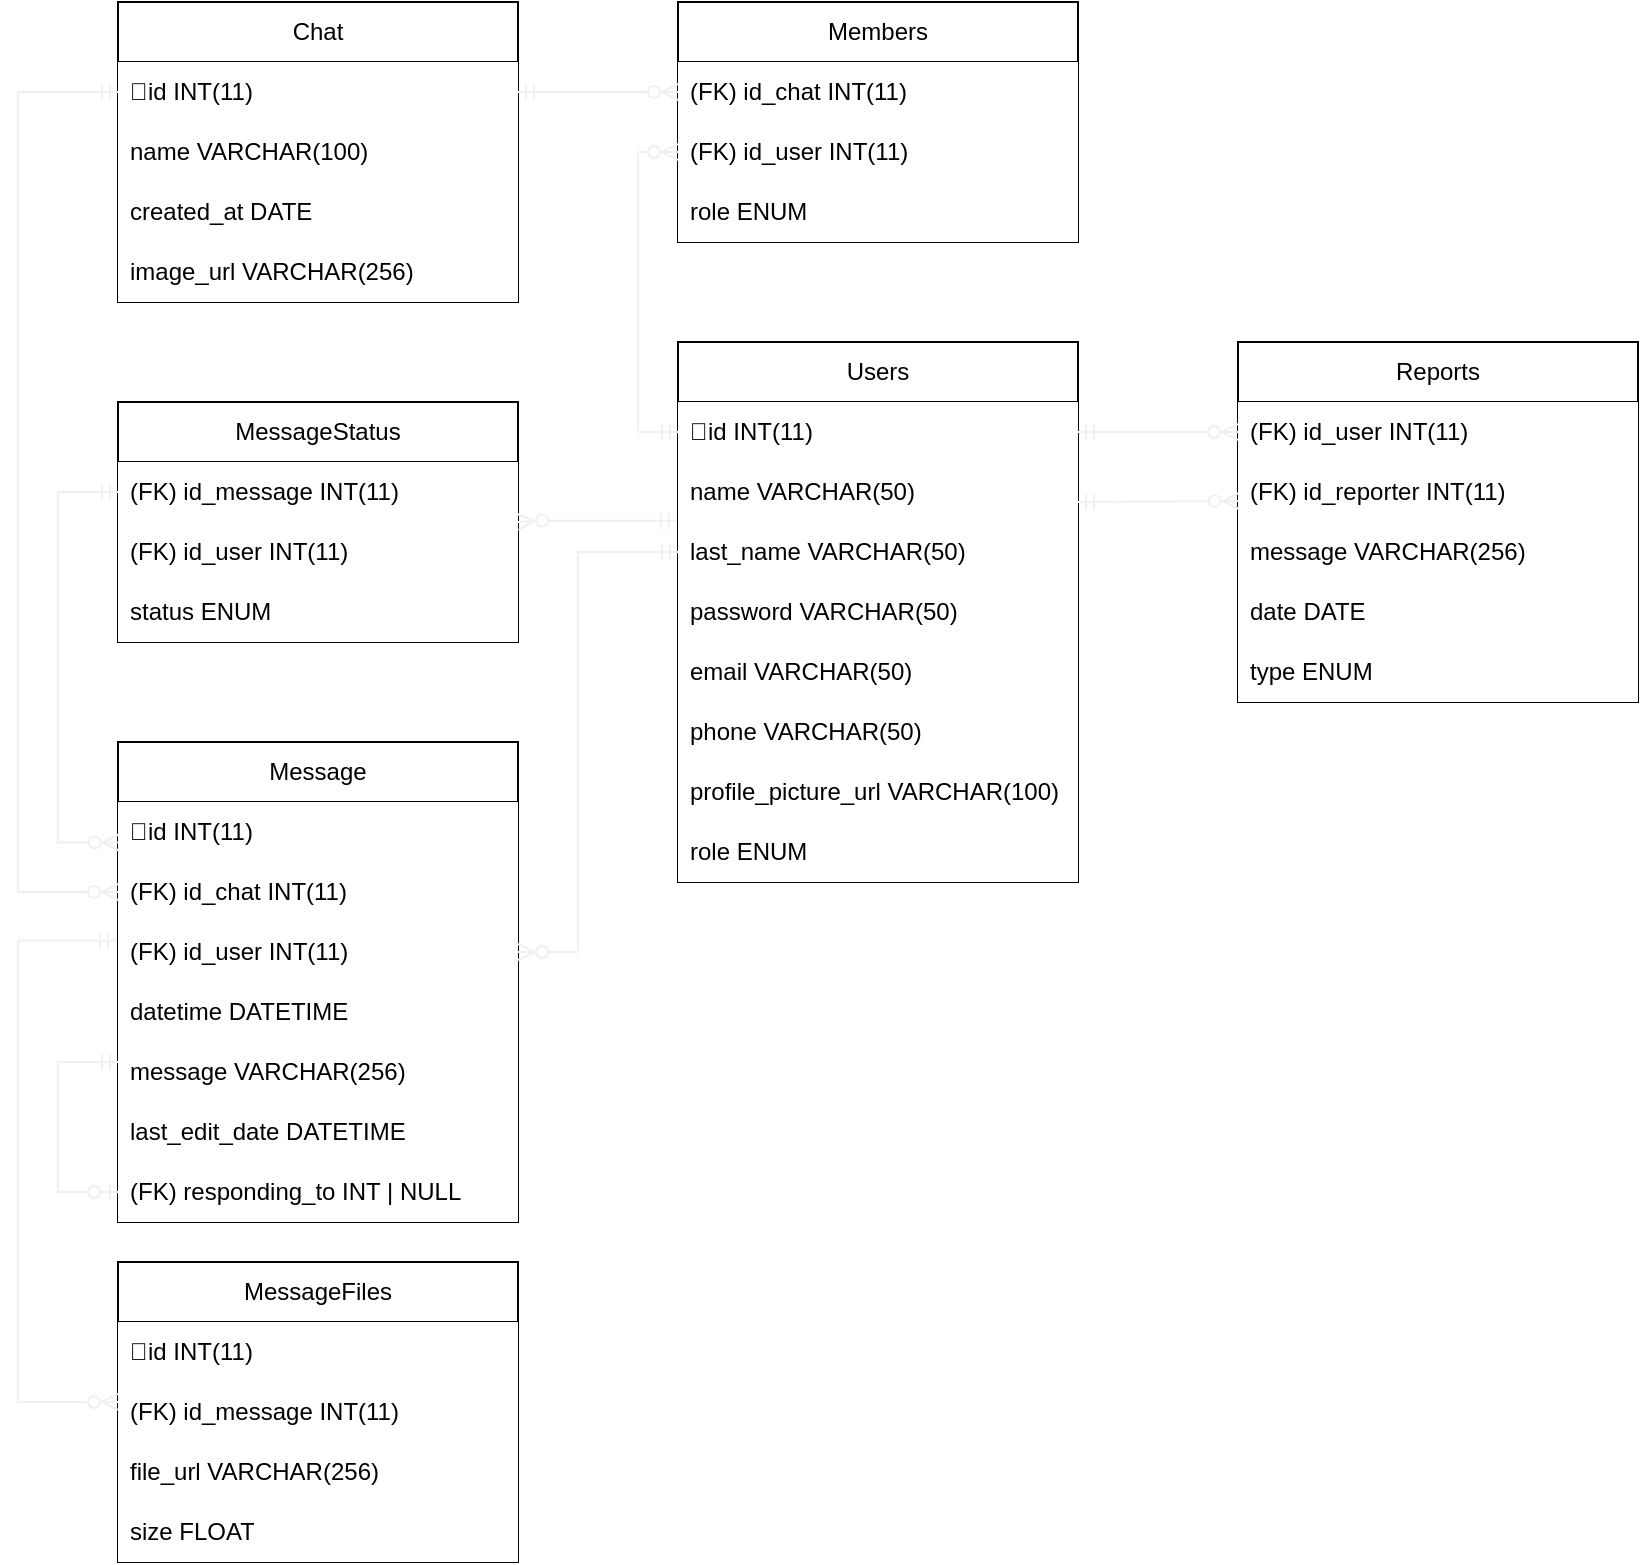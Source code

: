 <mxfile>
    <diagram id="C5RBs43oDa-KdzZeNtuy" name="Page-1">
        <mxGraphModel dx="1143" dy="787" grid="1" gridSize="10" guides="1" tooltips="1" connect="1" arrows="1" fold="1" page="1" pageScale="1" pageWidth="1450" pageHeight="1300" math="0" shadow="0">
            <root>
                <mxCell id="WIyWlLk6GJQsqaUBKTNV-0"/>
                <mxCell id="WIyWlLk6GJQsqaUBKTNV-1" parent="WIyWlLk6GJQsqaUBKTNV-0"/>
                <mxCell id="yJvVuPWxm0KSfSXBdskT-2" value="Users" style="swimlane;fontStyle=0;childLayout=stackLayout;horizontal=1;startSize=30;horizontalStack=0;resizeParent=1;resizeParentMax=0;resizeLast=0;collapsible=1;marginBottom=0;whiteSpace=wrap;html=1;" parent="WIyWlLk6GJQsqaUBKTNV-1" vertex="1">
                    <mxGeometry x="600" y="400" width="200" height="270" as="geometry"/>
                </mxCell>
                <mxCell id="yJvVuPWxm0KSfSXBdskT-3" value="🔑id INT(11)" style="text;strokeColor=none;fillColor=default;align=left;verticalAlign=middle;spacingLeft=4;spacingRight=4;overflow=hidden;points=[[0,0.5],[1,0.5]];portConstraint=eastwest;rotatable=0;whiteSpace=wrap;html=1;" parent="yJvVuPWxm0KSfSXBdskT-2" vertex="1">
                    <mxGeometry y="30" width="200" height="30" as="geometry"/>
                </mxCell>
                <mxCell id="159" value="name VARCHAR(50)" style="text;strokeColor=none;fillColor=default;align=left;verticalAlign=middle;spacingLeft=4;spacingRight=4;overflow=hidden;points=[[0,0.5],[1,0.5]];portConstraint=eastwest;rotatable=0;whiteSpace=wrap;html=1;" parent="yJvVuPWxm0KSfSXBdskT-2" vertex="1">
                    <mxGeometry y="60" width="200" height="30" as="geometry"/>
                </mxCell>
                <mxCell id="yJvVuPWxm0KSfSXBdskT-6" value="last_name VARCHAR(50)" style="text;strokeColor=none;fillColor=default;align=left;verticalAlign=middle;spacingLeft=4;spacingRight=4;overflow=hidden;points=[[0,0.5],[1,0.5]];portConstraint=eastwest;rotatable=0;whiteSpace=wrap;html=1;" parent="yJvVuPWxm0KSfSXBdskT-2" vertex="1">
                    <mxGeometry y="90" width="200" height="30" as="geometry"/>
                </mxCell>
                <mxCell id="yJvVuPWxm0KSfSXBdskT-7" value="password VARCHAR(50)" style="text;strokeColor=none;fillColor=default;align=left;verticalAlign=middle;spacingLeft=4;spacingRight=4;overflow=hidden;points=[[0,0.5],[1,0.5]];portConstraint=eastwest;rotatable=0;whiteSpace=wrap;html=1;" parent="yJvVuPWxm0KSfSXBdskT-2" vertex="1">
                    <mxGeometry y="120" width="200" height="30" as="geometry"/>
                </mxCell>
                <mxCell id="yJvVuPWxm0KSfSXBdskT-5" value="email VARCHAR(50)" style="text;strokeColor=none;fillColor=default;align=left;verticalAlign=middle;spacingLeft=4;spacingRight=4;overflow=hidden;points=[[0,0.5],[1,0.5]];portConstraint=eastwest;rotatable=0;whiteSpace=wrap;html=1;" parent="yJvVuPWxm0KSfSXBdskT-2" vertex="1">
                    <mxGeometry y="150" width="200" height="30" as="geometry"/>
                </mxCell>
                <mxCell id="0" value="phone VARCHAR(50)" style="text;strokeColor=none;fillColor=default;align=left;verticalAlign=middle;spacingLeft=4;spacingRight=4;overflow=hidden;points=[[0,0.5],[1,0.5]];portConstraint=eastwest;rotatable=0;whiteSpace=wrap;html=1;" parent="yJvVuPWxm0KSfSXBdskT-2" vertex="1">
                    <mxGeometry y="180" width="200" height="30" as="geometry"/>
                </mxCell>
                <mxCell id="3" value="profile_picture_url VARCHAR(100)" style="text;strokeColor=none;fillColor=default;align=left;verticalAlign=middle;spacingLeft=4;spacingRight=4;overflow=hidden;points=[[0,0.5],[1,0.5]];portConstraint=eastwest;rotatable=0;whiteSpace=wrap;html=1;" parent="yJvVuPWxm0KSfSXBdskT-2" vertex="1">
                    <mxGeometry y="210" width="200" height="30" as="geometry"/>
                </mxCell>
                <mxCell id="216" value="role ENUM" style="text;strokeColor=none;fillColor=default;align=left;verticalAlign=middle;spacingLeft=4;spacingRight=4;overflow=hidden;points=[[0,0.5],[1,0.5]];portConstraint=eastwest;rotatable=0;whiteSpace=wrap;html=1;" vertex="1" parent="yJvVuPWxm0KSfSXBdskT-2">
                    <mxGeometry y="240" width="200" height="30" as="geometry"/>
                </mxCell>
                <mxCell id="yJvVuPWxm0KSfSXBdskT-35" value="Chat" style="swimlane;fontStyle=0;childLayout=stackLayout;horizontal=1;startSize=30;horizontalStack=0;resizeParent=1;resizeParentMax=0;resizeLast=0;collapsible=1;marginBottom=0;whiteSpace=wrap;html=1;" parent="WIyWlLk6GJQsqaUBKTNV-1" vertex="1">
                    <mxGeometry x="320" y="230" width="200" height="150" as="geometry"/>
                </mxCell>
                <mxCell id="yJvVuPWxm0KSfSXBdskT-36" value="🔑id INT(11)" style="text;align=left;verticalAlign=middle;spacingLeft=4;spacingRight=4;overflow=hidden;points=[[0,0.5],[1,0.5]];portConstraint=eastwest;rotatable=0;whiteSpace=wrap;html=1;fillColor=default;" parent="yJvVuPWxm0KSfSXBdskT-35" vertex="1">
                    <mxGeometry y="30" width="200" height="30" as="geometry"/>
                </mxCell>
                <mxCell id="yJvVuPWxm0KSfSXBdskT-37" value="name VARCHAR(100)" style="text;strokeColor=none;fillColor=default;align=left;verticalAlign=middle;spacingLeft=4;spacingRight=4;overflow=hidden;points=[[0,0.5],[1,0.5]];portConstraint=eastwest;rotatable=0;whiteSpace=wrap;html=1;" parent="yJvVuPWxm0KSfSXBdskT-35" vertex="1">
                    <mxGeometry y="60" width="200" height="30" as="geometry"/>
                </mxCell>
                <mxCell id="yJvVuPWxm0KSfSXBdskT-39" value="created_at DATE" style="text;strokeColor=none;fillColor=default;align=left;verticalAlign=middle;spacingLeft=4;spacingRight=4;overflow=hidden;points=[[0,0.5],[1,0.5]];portConstraint=eastwest;rotatable=0;whiteSpace=wrap;html=1;" parent="yJvVuPWxm0KSfSXBdskT-35" vertex="1">
                    <mxGeometry y="90" width="200" height="30" as="geometry"/>
                </mxCell>
                <mxCell id="yJvVuPWxm0KSfSXBdskT-41" value="image_url VARCHAR(256)" style="text;strokeColor=none;fillColor=default;align=left;verticalAlign=middle;spacingLeft=4;spacingRight=4;overflow=hidden;points=[[0,0.5],[1,0.5]];portConstraint=eastwest;rotatable=0;whiteSpace=wrap;html=1;" parent="yJvVuPWxm0KSfSXBdskT-35" vertex="1">
                    <mxGeometry y="120" width="200" height="30" as="geometry"/>
                </mxCell>
                <mxCell id="5" value="Members" style="swimlane;fontStyle=0;childLayout=stackLayout;horizontal=1;startSize=30;horizontalStack=0;resizeParent=1;resizeParentMax=0;resizeLast=0;collapsible=1;marginBottom=0;whiteSpace=wrap;html=1;" parent="WIyWlLk6GJQsqaUBKTNV-1" vertex="1">
                    <mxGeometry x="600" y="230" width="200" height="120" as="geometry"/>
                </mxCell>
                <mxCell id="6" value="(FK)&amp;nbsp;id_chat INT(11)" style="text;strokeColor=none;fillColor=default;align=left;verticalAlign=middle;spacingLeft=4;spacingRight=4;overflow=hidden;points=[[0,0.5],[1,0.5]];portConstraint=eastwest;rotatable=0;whiteSpace=wrap;html=1;" parent="5" vertex="1">
                    <mxGeometry y="30" width="200" height="30" as="geometry"/>
                </mxCell>
                <mxCell id="7" value="(FK)&amp;nbsp;id_user INT(11)" style="text;strokeColor=none;fillColor=default;align=left;verticalAlign=middle;spacingLeft=4;spacingRight=4;overflow=hidden;points=[[0,0.5],[1,0.5]];portConstraint=eastwest;rotatable=0;whiteSpace=wrap;html=1;" parent="5" vertex="1">
                    <mxGeometry y="60" width="200" height="30" as="geometry"/>
                </mxCell>
                <mxCell id="8" value="role ENUM" style="text;strokeColor=none;fillColor=default;align=left;verticalAlign=middle;spacingLeft=4;spacingRight=4;overflow=hidden;points=[[0,0.5],[1,0.5]];portConstraint=eastwest;rotatable=0;whiteSpace=wrap;html=1;" parent="5" vertex="1">
                    <mxGeometry y="90" width="200" height="30" as="geometry"/>
                </mxCell>
                <mxCell id="79" value="Reports" style="swimlane;fontStyle=0;childLayout=stackLayout;horizontal=1;startSize=30;horizontalStack=0;resizeParent=1;resizeParentMax=0;resizeLast=0;collapsible=1;marginBottom=0;whiteSpace=wrap;html=1;" parent="WIyWlLk6GJQsqaUBKTNV-1" vertex="1">
                    <mxGeometry x="880" y="400" width="200" height="180" as="geometry"/>
                </mxCell>
                <mxCell id="80" value="(FK)&amp;nbsp;id_user INT(11)" style="text;strokeColor=none;fillColor=default;align=left;verticalAlign=middle;spacingLeft=4;spacingRight=4;overflow=hidden;points=[[0,0.5],[1,0.5]];portConstraint=eastwest;rotatable=0;whiteSpace=wrap;html=1;" parent="79" vertex="1">
                    <mxGeometry y="30" width="200" height="30" as="geometry"/>
                </mxCell>
                <mxCell id="81" value="(FK)&amp;nbsp;id_reporter INT(11)" style="text;strokeColor=none;fillColor=default;align=left;verticalAlign=middle;spacingLeft=4;spacingRight=4;overflow=hidden;points=[[0,0.5],[1,0.5]];portConstraint=eastwest;rotatable=0;whiteSpace=wrap;html=1;" parent="79" vertex="1">
                    <mxGeometry y="60" width="200" height="30" as="geometry"/>
                </mxCell>
                <mxCell id="82" value="message VARCHAR(256)" style="text;strokeColor=none;fillColor=default;align=left;verticalAlign=middle;spacingLeft=4;spacingRight=4;overflow=hidden;points=[[0,0.5],[1,0.5]];portConstraint=eastwest;rotatable=0;whiteSpace=wrap;html=1;" parent="79" vertex="1">
                    <mxGeometry y="90" width="200" height="30" as="geometry"/>
                </mxCell>
                <mxCell id="169" value="date DATE" style="text;strokeColor=none;fillColor=default;align=left;verticalAlign=middle;spacingLeft=4;spacingRight=4;overflow=hidden;points=[[0,0.5],[1,0.5]];portConstraint=eastwest;rotatable=0;whiteSpace=wrap;html=1;" parent="79" vertex="1">
                    <mxGeometry y="120" width="200" height="30" as="geometry"/>
                </mxCell>
                <mxCell id="83" value="type ENUM" style="text;strokeColor=none;fillColor=default;align=left;verticalAlign=middle;spacingLeft=4;spacingRight=4;overflow=hidden;points=[[0,0.5],[1,0.5]];portConstraint=eastwest;rotatable=0;whiteSpace=wrap;html=1;" parent="79" vertex="1">
                    <mxGeometry y="150" width="200" height="30" as="geometry"/>
                </mxCell>
                <mxCell id="164" value="Message" style="swimlane;fontStyle=0;childLayout=stackLayout;horizontal=1;startSize=30;horizontalStack=0;resizeParent=1;resizeParentMax=0;resizeLast=0;collapsible=1;marginBottom=0;whiteSpace=wrap;html=1;" parent="WIyWlLk6GJQsqaUBKTNV-1" vertex="1">
                    <mxGeometry x="320" y="600" width="200" height="240" as="geometry"/>
                </mxCell>
                <mxCell id="177" value="🔑id INT(11)" style="text;strokeColor=none;fillColor=default;align=left;verticalAlign=middle;spacingLeft=4;spacingRight=4;overflow=hidden;points=[[0,0.5],[1,0.5]];portConstraint=eastwest;rotatable=0;whiteSpace=wrap;html=1;" parent="164" vertex="1">
                    <mxGeometry y="30" width="200" height="30" as="geometry"/>
                </mxCell>
                <mxCell id="165" value="(FK) id_chat INT(11)" style="text;strokeColor=none;fillColor=default;align=left;verticalAlign=middle;spacingLeft=4;spacingRight=4;overflow=hidden;points=[[0,0.5],[1,0.5]];portConstraint=eastwest;rotatable=0;whiteSpace=wrap;html=1;" parent="164" vertex="1">
                    <mxGeometry y="60" width="200" height="30" as="geometry"/>
                </mxCell>
                <mxCell id="166" value="(FK) id_user INT(11)" style="text;strokeColor=none;fillColor=default;align=left;verticalAlign=middle;spacingLeft=4;spacingRight=4;overflow=hidden;points=[[0,0.5],[1,0.5]];portConstraint=eastwest;rotatable=0;whiteSpace=wrap;html=1;" parent="164" vertex="1">
                    <mxGeometry y="90" width="200" height="30" as="geometry"/>
                </mxCell>
                <mxCell id="167" value="datetime DATETIME" style="text;strokeColor=none;fillColor=default;align=left;verticalAlign=middle;spacingLeft=4;spacingRight=4;overflow=hidden;points=[[0,0.5],[1,0.5]];portConstraint=eastwest;rotatable=0;whiteSpace=wrap;html=1;" parent="164" vertex="1">
                    <mxGeometry y="120" width="200" height="30" as="geometry"/>
                </mxCell>
                <mxCell id="168" value="message VARCHAR(256)" style="text;strokeColor=none;fillColor=default;align=left;verticalAlign=middle;spacingLeft=4;spacingRight=4;overflow=hidden;points=[[0,0.5],[1,0.5]];portConstraint=eastwest;rotatable=0;whiteSpace=wrap;html=1;" parent="164" vertex="1">
                    <mxGeometry y="150" width="200" height="30" as="geometry"/>
                </mxCell>
                <mxCell id="170" value="last_edit_date DATETIME" style="text;strokeColor=none;fillColor=default;align=left;verticalAlign=middle;spacingLeft=4;spacingRight=4;overflow=hidden;points=[[0,0.5],[1,0.5]];portConstraint=eastwest;rotatable=0;whiteSpace=wrap;html=1;" parent="164" vertex="1">
                    <mxGeometry y="180" width="200" height="30" as="geometry"/>
                </mxCell>
                <mxCell id="196" value="(FK) responding_to INT | NULL" style="text;strokeColor=none;fillColor=default;align=left;verticalAlign=middle;spacingLeft=4;spacingRight=4;overflow=hidden;points=[[0,0.5],[1,0.5]];portConstraint=eastwest;rotatable=0;whiteSpace=wrap;html=1;" parent="164" vertex="1">
                    <mxGeometry y="210" width="200" height="30" as="geometry"/>
                </mxCell>
                <mxCell id="199" value="" style="edgeStyle=orthogonalEdgeStyle;fontSize=12;html=1;endArrow=ERzeroToOne;startArrow=ERmandOne;entryX=0;entryY=0.5;entryDx=0;entryDy=0;rounded=0;strokeColor=#F0F0F0;" parent="164" target="196" edge="1">
                    <mxGeometry width="100" height="100" relative="1" as="geometry">
                        <mxPoint y="160" as="sourcePoint"/>
                        <mxPoint x="-50" y="250" as="targetPoint"/>
                        <Array as="points">
                            <mxPoint x="-30" y="160"/>
                            <mxPoint x="-30" y="225"/>
                        </Array>
                    </mxGeometry>
                </mxCell>
                <mxCell id="171" value="MessageStatus" style="swimlane;fontStyle=0;childLayout=stackLayout;horizontal=1;startSize=30;horizontalStack=0;resizeParent=1;resizeParentMax=0;resizeLast=0;collapsible=1;marginBottom=0;whiteSpace=wrap;html=1;" parent="WIyWlLk6GJQsqaUBKTNV-1" vertex="1">
                    <mxGeometry x="320" y="430" width="200" height="120" as="geometry"/>
                </mxCell>
                <mxCell id="172" value="(FK) id_message INT(11)" style="text;strokeColor=none;fillColor=default;align=left;verticalAlign=middle;spacingLeft=4;spacingRight=4;overflow=hidden;points=[[0,0.5],[1,0.5]];portConstraint=eastwest;rotatable=0;whiteSpace=wrap;html=1;" parent="171" vertex="1">
                    <mxGeometry y="30" width="200" height="30" as="geometry"/>
                </mxCell>
                <mxCell id="173" value="(FK) id_user INT(11)" style="text;strokeColor=none;fillColor=default;align=left;verticalAlign=middle;spacingLeft=4;spacingRight=4;overflow=hidden;points=[[0,0.5],[1,0.5]];portConstraint=eastwest;rotatable=0;whiteSpace=wrap;html=1;" parent="171" vertex="1">
                    <mxGeometry y="60" width="200" height="30" as="geometry"/>
                </mxCell>
                <mxCell id="174" value="status ENUM" style="text;strokeColor=none;fillColor=default;align=left;verticalAlign=middle;spacingLeft=4;spacingRight=4;overflow=hidden;points=[[0,0.5],[1,0.5]];portConstraint=eastwest;rotatable=0;whiteSpace=wrap;html=1;" parent="171" vertex="1">
                    <mxGeometry y="90" width="200" height="30" as="geometry"/>
                </mxCell>
                <mxCell id="178" value="" style="fontSize=12;html=1;endArrow=ERzeroToMany;startArrow=ERmandOne;rounded=0;strokeColor=#F0F0F0;edgeStyle=orthogonalEdgeStyle;elbow=vertical;entryX=0;entryY=0.5;entryDx=0;entryDy=0;exitX=0;exitY=0.5;exitDx=0;exitDy=0;" parent="WIyWlLk6GJQsqaUBKTNV-1" source="yJvVuPWxm0KSfSXBdskT-3" target="7" edge="1">
                    <mxGeometry width="100" height="100" relative="1" as="geometry">
                        <mxPoint x="590" y="450" as="sourcePoint"/>
                        <mxPoint x="920" y="110" as="targetPoint"/>
                        <Array as="points">
                            <mxPoint x="580" y="445"/>
                            <mxPoint x="580" y="305"/>
                        </Array>
                    </mxGeometry>
                </mxCell>
                <mxCell id="179" value="" style="fontSize=12;html=1;endArrow=ERzeroToMany;startArrow=ERmandOne;rounded=0;strokeColor=#F0F0F0;edgeStyle=orthogonalEdgeStyle;elbow=vertical;entryX=0;entryY=0.5;entryDx=0;entryDy=0;exitX=1;exitY=0.5;exitDx=0;exitDy=0;" parent="WIyWlLk6GJQsqaUBKTNV-1" source="yJvVuPWxm0KSfSXBdskT-36" target="6" edge="1">
                    <mxGeometry width="100" height="100" relative="1" as="geometry">
                        <mxPoint x="550" y="280" as="sourcePoint"/>
                        <mxPoint x="570" y="260" as="targetPoint"/>
                        <Array as="points"/>
                    </mxGeometry>
                </mxCell>
                <mxCell id="183" value="" style="fontSize=12;html=1;endArrow=ERzeroToMany;startArrow=ERmandOne;rounded=0;strokeColor=#F0F0F0;edgeStyle=orthogonalEdgeStyle;elbow=vertical;entryX=1;entryY=0.5;entryDx=0;entryDy=0;exitX=0;exitY=0.5;exitDx=0;exitDy=0;" parent="WIyWlLk6GJQsqaUBKTNV-1" source="yJvVuPWxm0KSfSXBdskT-6" target="166" edge="1">
                    <mxGeometry width="100" height="100" relative="1" as="geometry">
                        <mxPoint x="590" y="505" as="sourcePoint"/>
                        <mxPoint x="520" y="650" as="targetPoint"/>
                        <Array as="points">
                            <mxPoint x="550" y="505"/>
                            <mxPoint x="550" y="705"/>
                        </Array>
                    </mxGeometry>
                </mxCell>
                <mxCell id="184" value="" style="fontSize=12;html=1;endArrow=ERzeroToMany;startArrow=ERmandOne;rounded=0;strokeColor=#F0F0F0;edgeStyle=orthogonalEdgeStyle;elbow=vertical;exitX=0;exitY=0.5;exitDx=0;exitDy=0;entryX=0.002;entryY=0.675;entryDx=0;entryDy=0;entryPerimeter=0;" parent="WIyWlLk6GJQsqaUBKTNV-1" source="172" target="177" edge="1">
                    <mxGeometry width="100" height="100" relative="1" as="geometry">
                        <mxPoint x="610" y="515" as="sourcePoint"/>
                        <mxPoint x="310" y="650" as="targetPoint"/>
                        <Array as="points">
                            <mxPoint x="290" y="475"/>
                            <mxPoint x="290" y="650"/>
                        </Array>
                    </mxGeometry>
                </mxCell>
                <mxCell id="185" value="" style="fontSize=12;html=1;endArrow=ERzeroToMany;startArrow=ERmandOne;rounded=0;strokeColor=#F0F0F0;edgeStyle=orthogonalEdgeStyle;elbow=vertical;exitX=0;exitY=0.5;exitDx=0;exitDy=0;entryX=0;entryY=0.5;entryDx=0;entryDy=0;" parent="WIyWlLk6GJQsqaUBKTNV-1" source="yJvVuPWxm0KSfSXBdskT-36" target="165" edge="1">
                    <mxGeometry width="100" height="100" relative="1" as="geometry">
                        <mxPoint x="320" y="475" as="sourcePoint"/>
                        <mxPoint x="300" y="675" as="targetPoint"/>
                        <Array as="points">
                            <mxPoint x="270" y="275"/>
                            <mxPoint x="270" y="675"/>
                        </Array>
                    </mxGeometry>
                </mxCell>
                <mxCell id="186" value="" style="fontSize=12;html=1;endArrow=ERzeroToMany;startArrow=ERmandOne;rounded=0;strokeColor=#F0F0F0;edgeStyle=orthogonalEdgeStyle;elbow=vertical;entryX=1;entryY=0;entryDx=0;entryDy=0;entryPerimeter=0;exitX=-0.003;exitY=-0.02;exitDx=0;exitDy=0;exitPerimeter=0;" parent="WIyWlLk6GJQsqaUBKTNV-1" source="yJvVuPWxm0KSfSXBdskT-6" target="173" edge="1">
                    <mxGeometry width="100" height="100" relative="1" as="geometry">
                        <mxPoint x="590" y="490" as="sourcePoint"/>
                        <mxPoint x="600" y="765" as="targetPoint"/>
                        <Array as="points">
                            <mxPoint x="530" y="489"/>
                        </Array>
                    </mxGeometry>
                </mxCell>
                <mxCell id="187" value="" style="fontSize=12;html=1;endArrow=ERzeroToMany;startArrow=ERmandOne;rounded=0;strokeColor=#F0F0F0;edgeStyle=orthogonalEdgeStyle;elbow=vertical;entryX=0;entryY=0.5;entryDx=0;entryDy=0;exitX=1;exitY=0.5;exitDx=0;exitDy=0;" parent="WIyWlLk6GJQsqaUBKTNV-1" source="yJvVuPWxm0KSfSXBdskT-3" target="80" edge="1">
                    <mxGeometry width="100" height="100" relative="1" as="geometry">
                        <mxPoint x="820" y="445" as="sourcePoint"/>
                        <mxPoint x="890" y="400" as="targetPoint"/>
                        <Array as="points"/>
                    </mxGeometry>
                </mxCell>
                <mxCell id="188" value="" style="fontSize=12;html=1;endArrow=ERzeroToMany;startArrow=ERmandOne;rounded=0;strokeColor=#F0F0F0;edgeStyle=orthogonalEdgeStyle;elbow=vertical;entryX=0.002;entryY=0.649;entryDx=0;entryDy=0;exitX=1;exitY=0.667;exitDx=0;exitDy=0;exitPerimeter=0;entryPerimeter=0;" parent="WIyWlLk6GJQsqaUBKTNV-1" source="159" target="81" edge="1">
                    <mxGeometry width="100" height="100" relative="1" as="geometry">
                        <mxPoint x="799.8" y="519.01" as="sourcePoint"/>
                        <mxPoint x="800" y="520" as="targetPoint"/>
                        <Array as="points">
                            <mxPoint x="880" y="480"/>
                        </Array>
                    </mxGeometry>
                </mxCell>
                <mxCell id="201" value="MessageFiles" style="swimlane;fontStyle=0;childLayout=stackLayout;horizontal=1;startSize=30;horizontalStack=0;resizeParent=1;resizeParentMax=0;resizeLast=0;collapsible=1;marginBottom=0;whiteSpace=wrap;html=1;" parent="WIyWlLk6GJQsqaUBKTNV-1" vertex="1">
                    <mxGeometry x="320" y="860" width="200" height="150" as="geometry"/>
                </mxCell>
                <mxCell id="202" value="🔑id INT(11)" style="text;strokeColor=none;fillColor=default;align=left;verticalAlign=middle;spacingLeft=4;spacingRight=4;overflow=hidden;points=[[0,0.5],[1,0.5]];portConstraint=eastwest;rotatable=0;whiteSpace=wrap;html=1;" parent="201" vertex="1">
                    <mxGeometry y="30" width="200" height="30" as="geometry"/>
                </mxCell>
                <mxCell id="213" value="(FK) id_message INT(11)" style="text;strokeColor=none;fillColor=default;align=left;verticalAlign=middle;spacingLeft=4;spacingRight=4;overflow=hidden;points=[[0,0.5],[1,0.5]];portConstraint=eastwest;rotatable=0;whiteSpace=wrap;html=1;" parent="201" vertex="1">
                    <mxGeometry y="60" width="200" height="30" as="geometry"/>
                </mxCell>
                <mxCell id="205" value="file_url VARCHAR(256)" style="text;strokeColor=none;fillColor=default;align=left;verticalAlign=middle;spacingLeft=4;spacingRight=4;overflow=hidden;points=[[0,0.5],[1,0.5]];portConstraint=eastwest;rotatable=0;whiteSpace=wrap;html=1;" parent="201" vertex="1">
                    <mxGeometry y="90" width="200" height="30" as="geometry"/>
                </mxCell>
                <mxCell id="215" value="size FLOAT" style="text;strokeColor=none;fillColor=default;align=left;verticalAlign=middle;spacingLeft=4;spacingRight=4;overflow=hidden;points=[[0,0.5],[1,0.5]];portConstraint=eastwest;rotatable=0;whiteSpace=wrap;html=1;" parent="201" vertex="1">
                    <mxGeometry y="120" width="200" height="30" as="geometry"/>
                </mxCell>
                <mxCell id="212" value="" style="fontSize=12;html=1;endArrow=ERzeroToMany;startArrow=ERmandOne;rounded=0;strokeColor=#F0F0F0;edgeStyle=orthogonalEdgeStyle;elbow=vertical;exitX=-0.005;exitY=0.31;exitDx=0;exitDy=0;exitPerimeter=0;entryX=0;entryY=0.333;entryDx=0;entryDy=0;entryPerimeter=0;" parent="WIyWlLk6GJQsqaUBKTNV-1" source="166" target="213" edge="1">
                    <mxGeometry width="100" height="100" relative="1" as="geometry">
                        <mxPoint x="310" y="700" as="sourcePoint"/>
                        <mxPoint x="300" y="930" as="targetPoint"/>
                        <Array as="points">
                            <mxPoint x="270" y="699"/>
                            <mxPoint x="270" y="930"/>
                        </Array>
                    </mxGeometry>
                </mxCell>
            </root>
        </mxGraphModel>
    </diagram>
</mxfile>